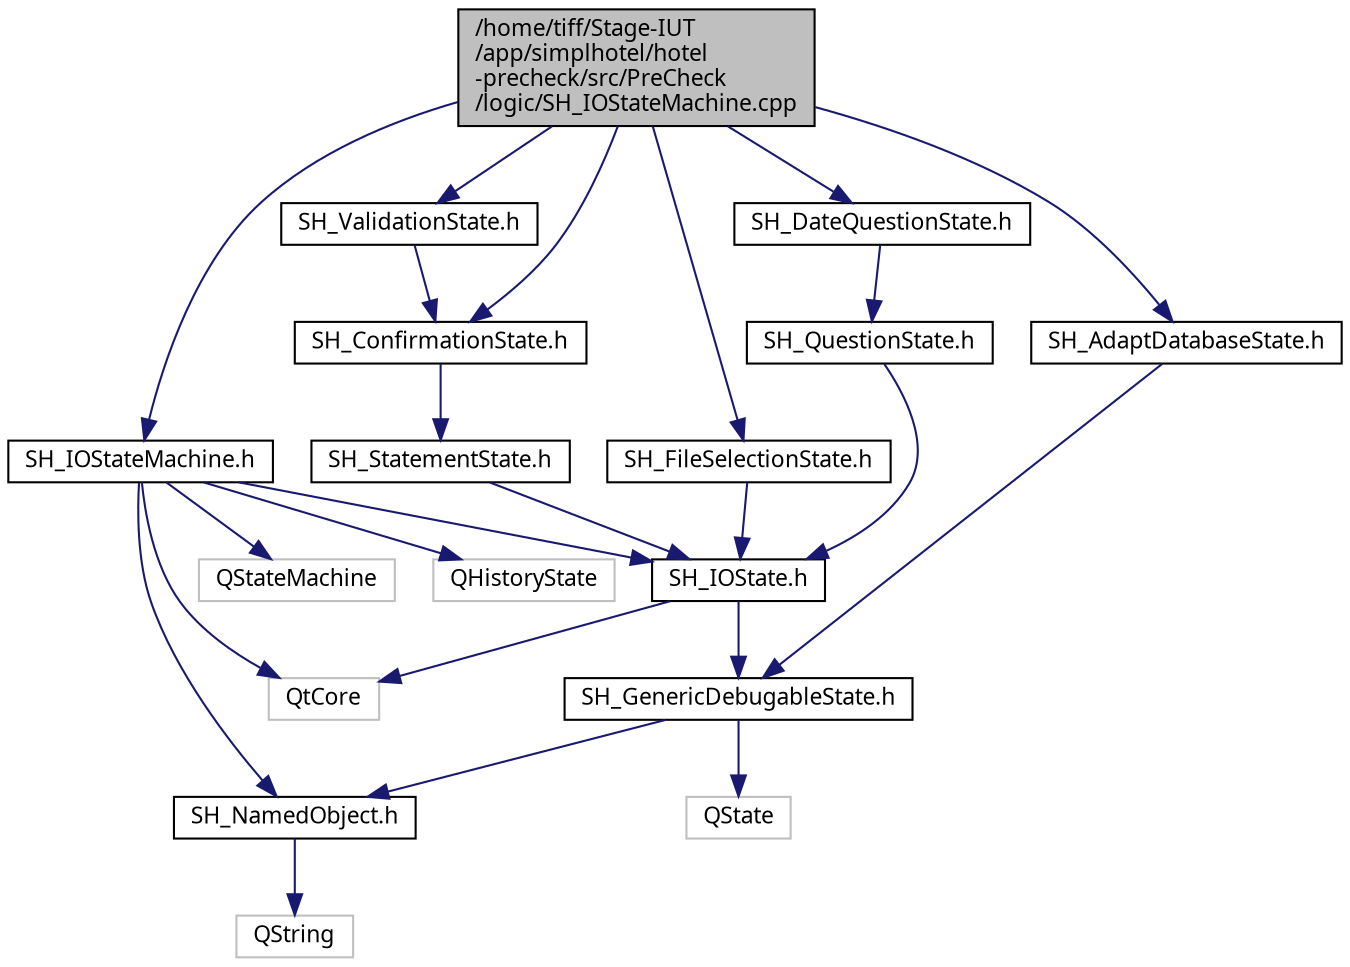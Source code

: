 digraph "/home/tiff/Stage-IUT/app/simplhotel/hotel-precheck/src/PreCheck/logic/SH_IOStateMachine.cpp"
{
 // INTERACTIVE_SVG=YES
  bgcolor="transparent";
  edge [fontname="Verdana",fontsize="11",labelfontname="Verdana",labelfontsize="11"];
  node [fontname="Verdana",fontsize="11",shape=record];
  Node1 [label="/home/tiff/Stage-IUT\l/app/simplhotel/hotel\l-precheck/src/PreCheck\l/logic/SH_IOStateMachine.cpp",height=0.2,width=0.4,color="black", fillcolor="grey75", style="filled" fontcolor="black"];
  Node1 -> Node2 [color="midnightblue",fontsize="11",style="solid",fontname="Verdana"];
  Node2 [label="SH_IOStateMachine.h",height=0.2,width=0.4,color="black",URL="$SH__IOStateMachine_8h.html"];
  Node2 -> Node3 [color="midnightblue",fontsize="11",style="solid",fontname="Verdana"];
  Node3 [label="QStateMachine",height=0.2,width=0.4,color="grey75"];
  Node2 -> Node4 [color="midnightblue",fontsize="11",style="solid",fontname="Verdana"];
  Node4 [label="QHistoryState",height=0.2,width=0.4,color="grey75"];
  Node2 -> Node5 [color="midnightblue",fontsize="11",style="solid",fontname="Verdana"];
  Node5 [label="QtCore",height=0.2,width=0.4,color="grey75"];
  Node2 -> Node6 [color="midnightblue",fontsize="11",style="solid",fontname="Verdana"];
  Node6 [label="SH_NamedObject.h",height=0.2,width=0.4,color="black",URL="$SH__NamedObject_8h.html"];
  Node6 -> Node7 [color="midnightblue",fontsize="11",style="solid",fontname="Verdana"];
  Node7 [label="QString",height=0.2,width=0.4,color="grey75"];
  Node2 -> Node8 [color="midnightblue",fontsize="11",style="solid",fontname="Verdana"];
  Node8 [label="SH_IOState.h",height=0.2,width=0.4,color="black",URL="$SH__IOState_8h.html"];
  Node8 -> Node9 [color="midnightblue",fontsize="11",style="solid",fontname="Verdana"];
  Node9 [label="SH_GenericDebugableState.h",height=0.2,width=0.4,color="black",URL="$SH__GenericDebugableState_8h.html"];
  Node9 -> Node10 [color="midnightblue",fontsize="11",style="solid",fontname="Verdana"];
  Node10 [label="QState",height=0.2,width=0.4,color="grey75"];
  Node9 -> Node6 [color="midnightblue",fontsize="11",style="solid",fontname="Verdana"];
  Node8 -> Node5 [color="midnightblue",fontsize="11",style="solid",fontname="Verdana"];
  Node1 -> Node11 [color="midnightblue",fontsize="11",style="solid",fontname="Verdana"];
  Node11 [label="SH_ValidationState.h",height=0.2,width=0.4,color="black",URL="$SH__ValidationState_8h.html"];
  Node11 -> Node12 [color="midnightblue",fontsize="11",style="solid",fontname="Verdana"];
  Node12 [label="SH_ConfirmationState.h",height=0.2,width=0.4,color="black",URL="$SH__ConfirmationState_8h.html"];
  Node12 -> Node13 [color="midnightblue",fontsize="11",style="solid",fontname="Verdana"];
  Node13 [label="SH_StatementState.h",height=0.2,width=0.4,color="black",URL="$SH__StatementState_8h.html"];
  Node13 -> Node8 [color="midnightblue",fontsize="11",style="solid",fontname="Verdana"];
  Node1 -> Node12 [color="midnightblue",fontsize="11",style="solid",fontname="Verdana"];
  Node1 -> Node14 [color="midnightblue",fontsize="11",style="solid",fontname="Verdana"];
  Node14 [label="SH_FileSelectionState.h",height=0.2,width=0.4,color="black",URL="$SH__FileSelectionState_8h.html"];
  Node14 -> Node8 [color="midnightblue",fontsize="11",style="solid",fontname="Verdana"];
  Node1 -> Node15 [color="midnightblue",fontsize="11",style="solid",fontname="Verdana"];
  Node15 [label="SH_DateQuestionState.h",height=0.2,width=0.4,color="black",URL="$SH__DateQuestionState_8h.html"];
  Node15 -> Node16 [color="midnightblue",fontsize="11",style="solid",fontname="Verdana"];
  Node16 [label="SH_QuestionState.h",height=0.2,width=0.4,color="black",URL="$SH__QuestionState_8h.html"];
  Node16 -> Node8 [color="midnightblue",fontsize="11",style="solid",fontname="Verdana"];
  Node1 -> Node17 [color="midnightblue",fontsize="11",style="solid",fontname="Verdana"];
  Node17 [label="SH_AdaptDatabaseState.h",height=0.2,width=0.4,color="black",URL="$SH__AdaptDatabaseState_8h.html"];
  Node17 -> Node9 [color="midnightblue",fontsize="11",style="solid",fontname="Verdana"];
}

